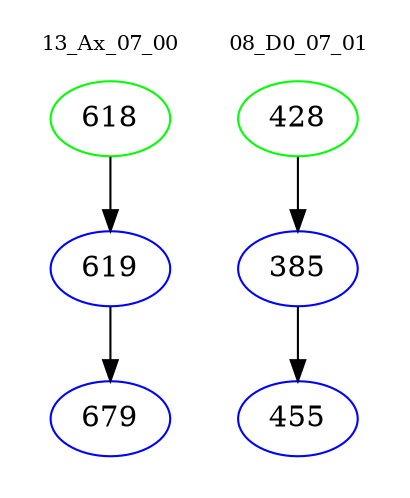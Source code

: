 digraph{
subgraph cluster_0 {
color = white
label = "13_Ax_07_00";
fontsize=10;
T0_618 [label="618", color="green"]
T0_618 -> T0_619 [color="black"]
T0_619 [label="619", color="blue"]
T0_619 -> T0_679 [color="black"]
T0_679 [label="679", color="blue"]
}
subgraph cluster_1 {
color = white
label = "08_D0_07_01";
fontsize=10;
T1_428 [label="428", color="green"]
T1_428 -> T1_385 [color="black"]
T1_385 [label="385", color="blue"]
T1_385 -> T1_455 [color="black"]
T1_455 [label="455", color="blue"]
}
}
